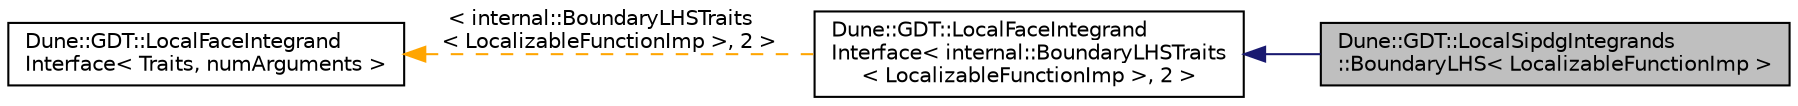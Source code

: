 digraph "Dune::GDT::LocalSipdgIntegrands::BoundaryLHS&lt; LocalizableFunctionImp &gt;"
{
  edge [fontname="Helvetica",fontsize="10",labelfontname="Helvetica",labelfontsize="10"];
  node [fontname="Helvetica",fontsize="10",shape=record];
  rankdir="LR";
  Node1 [label="Dune::GDT::LocalSipdgIntegrands\l::BoundaryLHS\< LocalizableFunctionImp \>",height=0.2,width=0.4,color="black", fillcolor="grey75", style="filled", fontcolor="black"];
  Node2 -> Node1 [dir="back",color="midnightblue",fontsize="10",style="solid",fontname="Helvetica"];
  Node2 [label="Dune::GDT::LocalFaceIntegrand\lInterface\< internal::BoundaryLHSTraits\l\< LocalizableFunctionImp \>, 2 \>",height=0.2,width=0.4,color="black", fillcolor="white", style="filled",URL="$a00336.html"];
  Node3 -> Node2 [dir="back",color="orange",fontsize="10",style="dashed",label=" \< internal::BoundaryLHSTraits\l\< LocalizableFunctionImp \>, 2 \>" ,fontname="Helvetica"];
  Node3 [label="Dune::GDT::LocalFaceIntegrand\lInterface\< Traits, numArguments \>",height=0.2,width=0.4,color="black", fillcolor="white", style="filled",URL="$a00336.html",tooltip="Interface for local evaluations that depend on an intersection. "];
}

